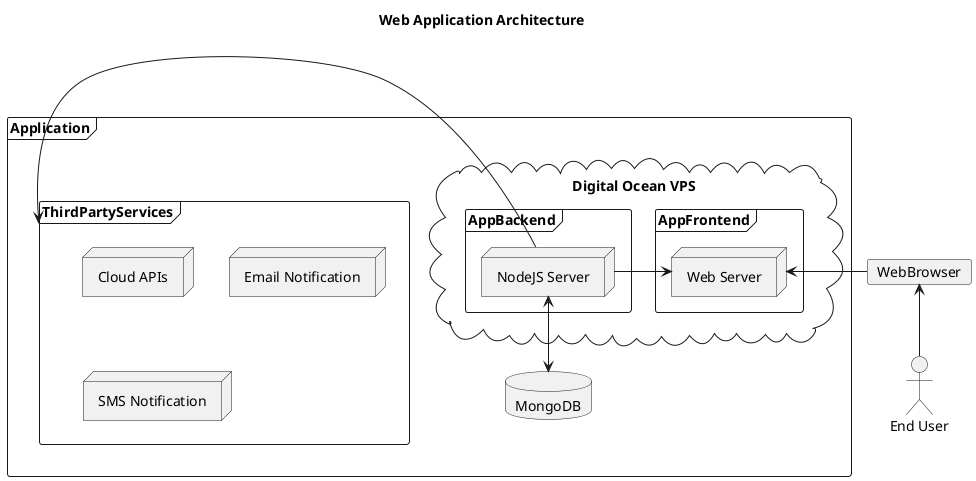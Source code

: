 @startuml Api Management in front of AKS

title Web Application Architecture
actor "End User" as User


card WebBrowser as Browser

frame Application{

    
        cloud "Digital Ocean VPS" as DOVPS {
            frame AppFrontend{
        node "Web Server" as WebServer
    }
            frame AppBackend{
        node "NodeJS Server" as NodeServer
    }
        }
    

    

    

    frame ThirdPartyServices as ThirdPartyServices{
        node "Cloud APIs"
        node "Email Notification"
        node "SMS Notification"
    }

    database MongoDB as DB
}

NodeServer -> ThirdPartyServices
NodeServer <--> DB
WebServer <- NodeServer
WebServer <- Browser
Browser <-- User

@enduml
